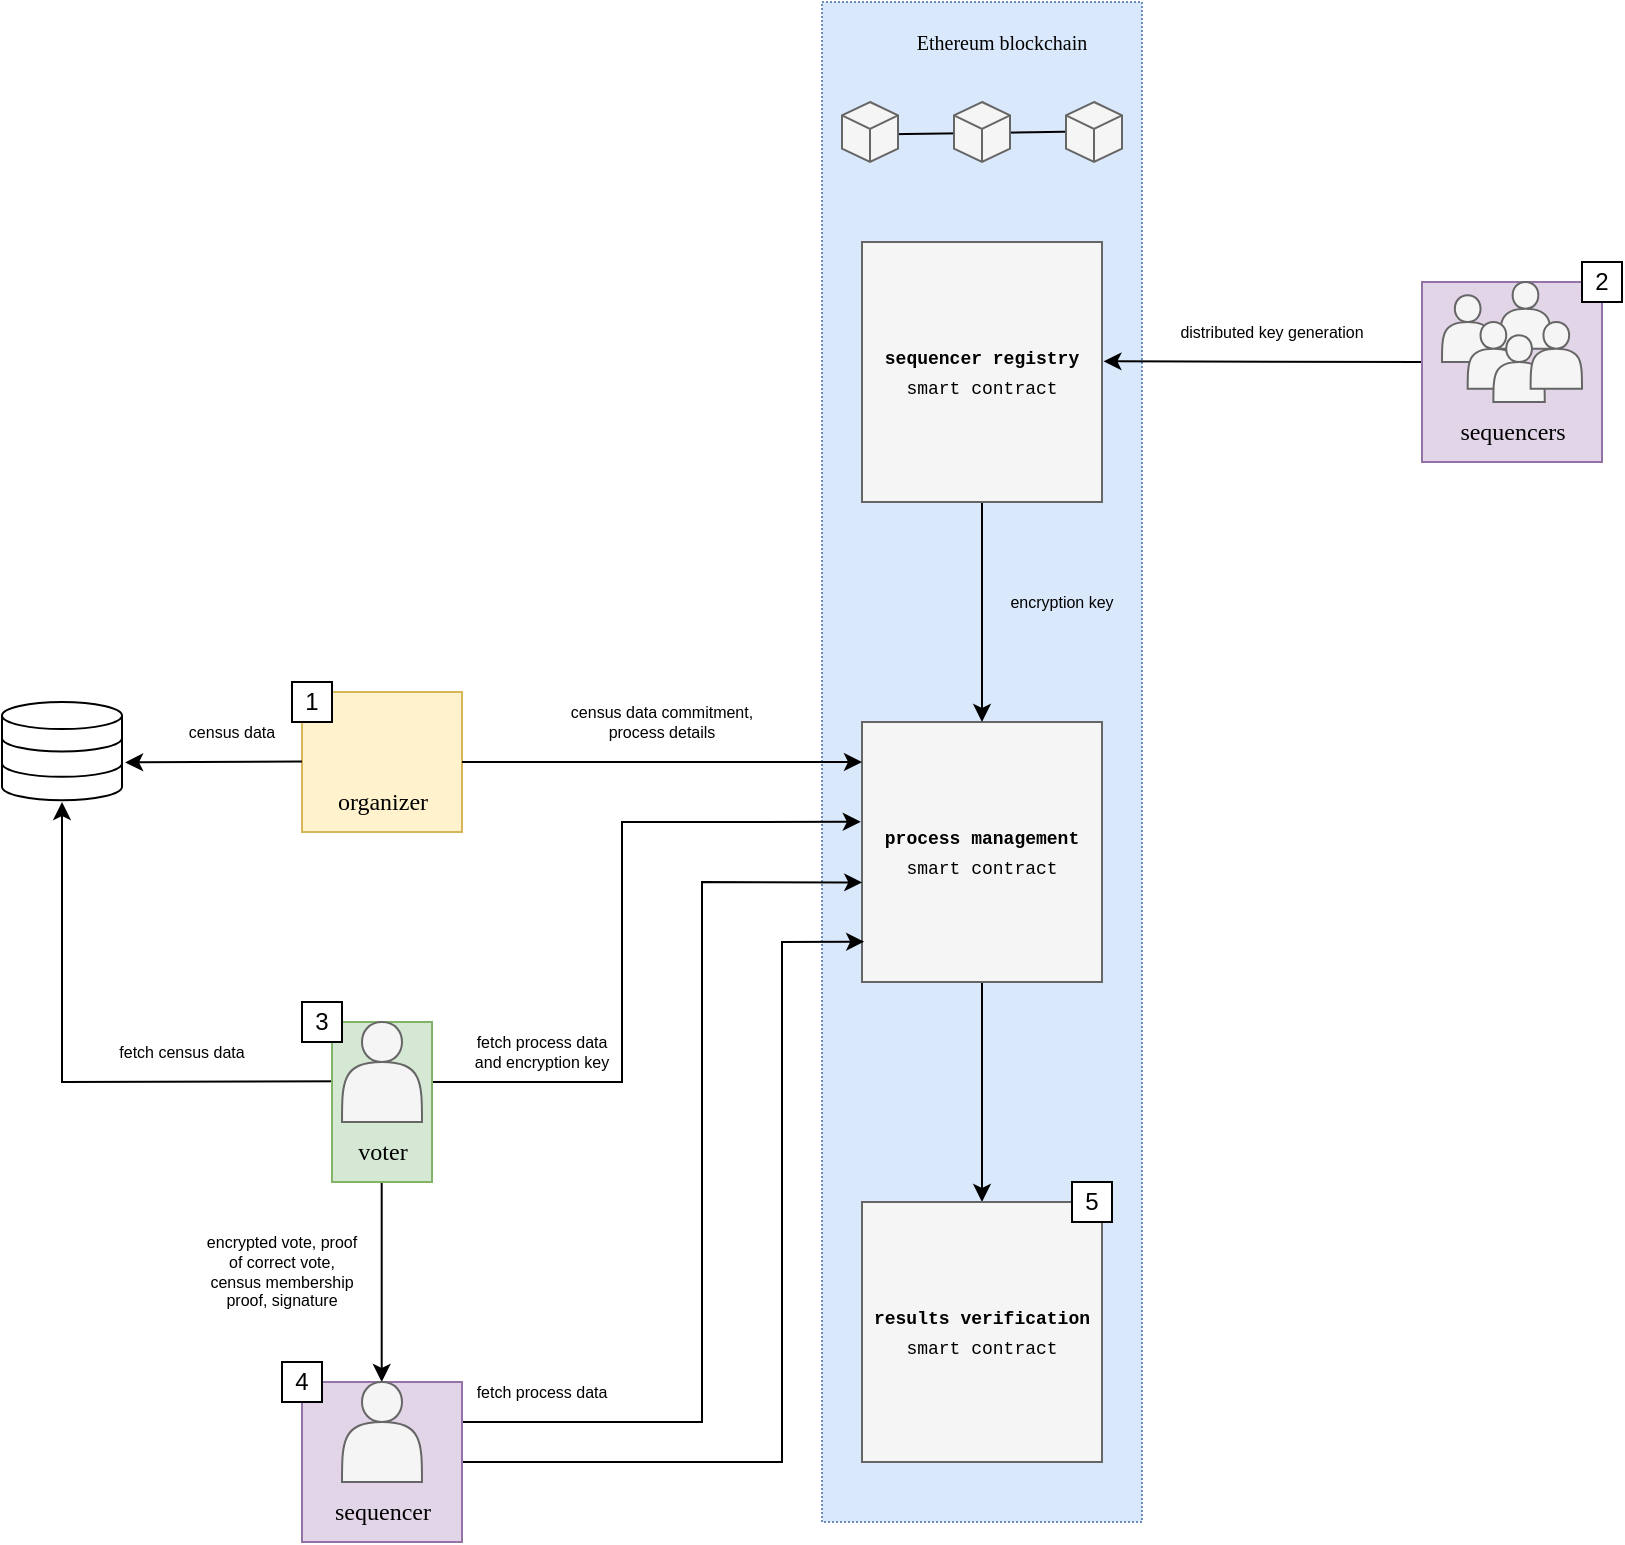 <mxfile version="25.0.3" pages="2">
  <diagram name="Copy of Page-1" id="GXqdlbCB9lpYnUvX6Q1z">
    <mxGraphModel dx="1517" dy="1728" grid="1" gridSize="10" guides="1" tooltips="1" connect="1" arrows="1" fold="1" page="1" pageScale="1" pageWidth="1100" pageHeight="850" math="0" shadow="0">
      <root>
        <mxCell id="V2N6_Z3ANFqjPdOCeADp-0" />
        <mxCell id="V2N6_Z3ANFqjPdOCeADp-1" parent="V2N6_Z3ANFqjPdOCeADp-0" />
        <mxCell id="uPCFO2vmJDgjY3oAvew6-5" value="" style="rounded=0;whiteSpace=wrap;html=1;fillColor=#dae8fc;dashed=1;dashPattern=1 1;strokeColor=#6c8ebf;" vertex="1" parent="V2N6_Z3ANFqjPdOCeADp-1">
          <mxGeometry x="460" y="-120" width="160" height="760" as="geometry" />
        </mxCell>
        <mxCell id="V2N6_Z3ANFqjPdOCeADp-2" value="" style="group" vertex="1" connectable="0" parent="V2N6_Z3ANFqjPdOCeADp-1">
          <mxGeometry x="470" y="-70" width="140" height="32.5" as="geometry" />
        </mxCell>
        <mxCell id="V2N6_Z3ANFqjPdOCeADp-3" value="" style="endArrow=none;html=1;rounded=0;entryX=0.53;entryY=0.488;entryDx=0;entryDy=0;entryPerimeter=0;" edge="1" parent="V2N6_Z3ANFqjPdOCeADp-2" target="V2N6_Z3ANFqjPdOCeADp-6">
          <mxGeometry width="50" height="50" relative="1" as="geometry">
            <mxPoint x="14" y="16.25" as="sourcePoint" />
            <mxPoint x="49" y="-24.375" as="targetPoint" />
          </mxGeometry>
        </mxCell>
        <mxCell id="V2N6_Z3ANFqjPdOCeADp-4" value="" style="html=1;shape=mxgraph.basic.isocube;isoAngle=15;fillColor=#f5f5f5;fontColor=#333333;strokeColor=#666666;" vertex="1" parent="V2N6_Z3ANFqjPdOCeADp-2">
          <mxGeometry width="28" height="30" as="geometry" />
        </mxCell>
        <mxCell id="V2N6_Z3ANFqjPdOCeADp-5" value="" style="html=1;shape=mxgraph.basic.isocube;isoAngle=15;fillColor=#f5f5f5;fontColor=#333333;strokeColor=#666666;" vertex="1" parent="V2N6_Z3ANFqjPdOCeADp-2">
          <mxGeometry x="56" width="28" height="30" as="geometry" />
        </mxCell>
        <mxCell id="V2N6_Z3ANFqjPdOCeADp-6" value="" style="html=1;shape=mxgraph.basic.isocube;isoAngle=15;fillColor=#f5f5f5;fontColor=#333333;strokeColor=#666666;" vertex="1" parent="V2N6_Z3ANFqjPdOCeADp-2">
          <mxGeometry x="112" width="28" height="30" as="geometry" />
        </mxCell>
        <mxCell id="V2N6_Z3ANFqjPdOCeADp-7" value="" style="group" vertex="1" connectable="0" parent="V2N6_Z3ANFqjPdOCeADp-1">
          <mxGeometry x="475" y="-110" width="130" height="20" as="geometry" />
        </mxCell>
        <mxCell id="V2N6_Z3ANFqjPdOCeADp-8" value="" style="shape=image;html=1;verticalAlign=top;verticalLabelPosition=bottom;labelBackgroundColor=#ffffff;imageAspect=0;aspect=fixed;image=https://cdn0.iconfinder.com/data/icons/phosphor-light-vol-2/256/currency-eth-light-128.png" vertex="1" parent="V2N6_Z3ANFqjPdOCeADp-7">
          <mxGeometry width="20" height="20" as="geometry" />
        </mxCell>
        <mxCell id="V2N6_Z3ANFqjPdOCeADp-9" value="Ethereum blockchain" style="text;strokeColor=none;align=center;fillColor=none;html=1;verticalAlign=middle;whiteSpace=wrap;rounded=0;fontFamily=Garamond;fontSize=10;" vertex="1" parent="V2N6_Z3ANFqjPdOCeADp-7">
          <mxGeometry x="20" width="110" height="20" as="geometry" />
        </mxCell>
        <mxCell id="uPCFO2vmJDgjY3oAvew6-0" value="" style="edgeStyle=orthogonalEdgeStyle;rounded=0;orthogonalLoop=1;jettySize=auto;html=1;" edge="1" parent="V2N6_Z3ANFqjPdOCeADp-1" source="V2N6_Z3ANFqjPdOCeADp-10" target="V2N6_Z3ANFqjPdOCeADp-12">
          <mxGeometry relative="1" as="geometry" />
        </mxCell>
        <mxCell id="V2N6_Z3ANFqjPdOCeADp-10" value="&lt;font style=&quot;font-size: 9px;&quot;&gt;&lt;b&gt;process management&lt;/b&gt; smart contract&lt;/font&gt;" style="rounded=0;whiteSpace=wrap;html=1;fontFamily=Courier New;fillColor=#f5f5f5;fontColor=#000000;strokeColor=#666666;" vertex="1" parent="V2N6_Z3ANFqjPdOCeADp-1">
          <mxGeometry x="480" y="240" width="120" height="130" as="geometry" />
        </mxCell>
        <mxCell id="uPCFO2vmJDgjY3oAvew6-2" value="" style="edgeStyle=orthogonalEdgeStyle;rounded=0;orthogonalLoop=1;jettySize=auto;html=1;" edge="1" parent="V2N6_Z3ANFqjPdOCeADp-1" source="V2N6_Z3ANFqjPdOCeADp-11" target="V2N6_Z3ANFqjPdOCeADp-10">
          <mxGeometry relative="1" as="geometry" />
        </mxCell>
        <mxCell id="V2N6_Z3ANFqjPdOCeADp-11" value="&lt;div&gt;&lt;font color=&quot;#000000&quot; style=&quot;font-size: 9px;&quot;&gt;&lt;b&gt;sequencer registry&lt;/b&gt;&lt;br&gt;&lt;/font&gt;&lt;/div&gt;&lt;div&gt;&lt;font color=&quot;#000000&quot; style=&quot;font-size: 9px;&quot;&gt;smart contract&lt;/font&gt;&lt;/div&gt;" style="rounded=0;whiteSpace=wrap;html=1;fontFamily=Courier New;fillColor=#f5f5f5;fontColor=#333333;strokeColor=#666666;" vertex="1" parent="V2N6_Z3ANFqjPdOCeADp-1">
          <mxGeometry x="480" width="120" height="130" as="geometry" />
        </mxCell>
        <mxCell id="V2N6_Z3ANFqjPdOCeADp-12" value="&lt;div&gt;&lt;font style=&quot;font-size: 9px;&quot;&gt;&lt;b&gt;results verification&lt;/b&gt;&lt;/font&gt;&lt;/div&gt;&lt;div&gt;&lt;font style=&quot;font-size: 9px;&quot;&gt;smart contract&lt;b&gt;&lt;br&gt;&lt;/b&gt;&lt;/font&gt;&lt;/div&gt;" style="rounded=0;whiteSpace=wrap;html=1;fontFamily=Courier New;fillColor=#f5f5f5;fontColor=#000000;strokeColor=#666666;" vertex="1" parent="V2N6_Z3ANFqjPdOCeADp-1">
          <mxGeometry x="480" y="480" width="120" height="130" as="geometry" />
        </mxCell>
        <mxCell id="V2N6_Z3ANFqjPdOCeADp-14" value="" style="group;fillColor=#fff2cc;strokeColor=#d6b656;" vertex="1" connectable="0" parent="V2N6_Z3ANFqjPdOCeADp-1">
          <mxGeometry x="200" y="225" width="80" height="70" as="geometry" />
        </mxCell>
        <mxCell id="V2N6_Z3ANFqjPdOCeADp-15" value="&lt;font face=&quot;Garamond&quot;&gt;organizer&lt;/font&gt;" style="text;html=1;align=center;verticalAlign=middle;resizable=0;points=[];autosize=1;strokeColor=none;fillColor=none;fontFamily=Helvetica;" vertex="1" parent="V2N6_Z3ANFqjPdOCeADp-14">
          <mxGeometry y="40" width="80" height="30" as="geometry" />
        </mxCell>
        <mxCell id="V2N6_Z3ANFqjPdOCeADp-16" value="" style="shape=image;html=1;verticalAlign=top;verticalLabelPosition=bottom;labelBackgroundColor=#ffffff;imageAspect=0;aspect=fixed;image=https://cdn1.iconfinder.com/data/icons/business-and-finance-20/200/vector_65_02-128.png" vertex="1" parent="V2N6_Z3ANFqjPdOCeADp-14">
          <mxGeometry x="15" width="50" height="50" as="geometry" />
        </mxCell>
        <mxCell id="uPCFO2vmJDgjY3oAvew6-19" value="" style="endArrow=classic;html=1;rounded=0;entryX=1.026;entryY=0.615;entryDx=0;entryDy=0;entryPerimeter=0;" edge="1" parent="V2N6_Z3ANFqjPdOCeADp-14" target="uPCFO2vmJDgjY3oAvew6-16">
          <mxGeometry width="50" height="50" relative="1" as="geometry">
            <mxPoint y="34.79" as="sourcePoint" />
            <mxPoint x="-80" y="35" as="targetPoint" />
          </mxGeometry>
        </mxCell>
        <mxCell id="V2N6_Z3ANFqjPdOCeADp-17" value="" style="endArrow=classic;html=1;rounded=0;" edge="1" parent="V2N6_Z3ANFqjPdOCeADp-1">
          <mxGeometry width="50" height="50" relative="1" as="geometry">
            <mxPoint x="280" y="260" as="sourcePoint" />
            <mxPoint x="480" y="260" as="targetPoint" />
          </mxGeometry>
        </mxCell>
        <mxCell id="V2N6_Z3ANFqjPdOCeADp-25" value="" style="endArrow=classic;html=1;rounded=0;entryX=1.006;entryY=0.459;entryDx=0;entryDy=0;entryPerimeter=0;" edge="1" parent="V2N6_Z3ANFqjPdOCeADp-1" target="V2N6_Z3ANFqjPdOCeADp-11">
          <mxGeometry width="50" height="50" relative="1" as="geometry">
            <mxPoint x="760" y="60" as="sourcePoint" />
            <mxPoint x="610" y="60.34" as="targetPoint" />
          </mxGeometry>
        </mxCell>
        <mxCell id="V2N6_Z3ANFqjPdOCeADp-26" value="distributed key generation" style="text;html=1;align=center;verticalAlign=middle;whiteSpace=wrap;rounded=0;fontSize=8;" vertex="1" parent="V2N6_Z3ANFqjPdOCeADp-1">
          <mxGeometry x="610" y="30" width="150" height="30" as="geometry" />
        </mxCell>
        <mxCell id="V2N6_Z3ANFqjPdOCeADp-27" value="census data commitment, process details" style="text;html=1;align=center;verticalAlign=middle;whiteSpace=wrap;rounded=0;fontSize=8;" vertex="1" parent="V2N6_Z3ANFqjPdOCeADp-1">
          <mxGeometry x="330" y="225" width="100" height="30" as="geometry" />
        </mxCell>
        <mxCell id="V2N6_Z3ANFqjPdOCeADp-29" value="" style="endArrow=classic;html=1;rounded=0;exitX=0.085;exitY=0.592;exitDx=0;exitDy=0;exitPerimeter=0;" edge="1" parent="V2N6_Z3ANFqjPdOCeADp-1" source="V2N6_Z3ANFqjPdOCeADp-13">
          <mxGeometry width="50" height="50" relative="1" as="geometry">
            <mxPoint x="200" y="420" as="sourcePoint" />
            <mxPoint x="80" y="280" as="targetPoint" />
            <Array as="points">
              <mxPoint x="80" y="420" />
            </Array>
          </mxGeometry>
        </mxCell>
        <mxCell id="V2N6_Z3ANFqjPdOCeADp-30" value="fetch census data" style="text;html=1;align=center;verticalAlign=middle;whiteSpace=wrap;rounded=0;fontSize=8;" vertex="1" parent="V2N6_Z3ANFqjPdOCeADp-1">
          <mxGeometry x="100" y="390" width="80" height="30" as="geometry" />
        </mxCell>
        <mxCell id="V2N6_Z3ANFqjPdOCeADp-31" value="" style="endArrow=classic;html=1;rounded=0;entryX=-0.005;entryY=0.384;entryDx=0;entryDy=0;entryPerimeter=0;" edge="1" parent="V2N6_Z3ANFqjPdOCeADp-1" target="V2N6_Z3ANFqjPdOCeADp-10">
          <mxGeometry width="50" height="50" relative="1" as="geometry">
            <mxPoint x="260" y="420" as="sourcePoint" />
            <mxPoint x="480" y="280" as="targetPoint" />
            <Array as="points">
              <mxPoint x="360" y="420" />
              <mxPoint x="360" y="290" />
            </Array>
          </mxGeometry>
        </mxCell>
        <mxCell id="V2N6_Z3ANFqjPdOCeADp-33" value="fetch process data and encryption key" style="text;html=1;align=center;verticalAlign=middle;whiteSpace=wrap;rounded=0;fontSize=8;" vertex="1" parent="V2N6_Z3ANFqjPdOCeADp-1">
          <mxGeometry x="280" y="390" width="80" height="30" as="geometry" />
        </mxCell>
        <mxCell id="V2N6_Z3ANFqjPdOCeADp-34" value="" style="endArrow=classic;html=1;rounded=0;" edge="1" parent="V2N6_Z3ANFqjPdOCeADp-1">
          <mxGeometry width="50" height="50" relative="1" as="geometry">
            <mxPoint x="239.85" y="470" as="sourcePoint" />
            <mxPoint x="239.85" y="570" as="targetPoint" />
            <Array as="points">
              <mxPoint x="239.85" y="570" />
            </Array>
          </mxGeometry>
        </mxCell>
        <mxCell id="V2N6_Z3ANFqjPdOCeADp-35" value="" style="endArrow=classic;html=1;rounded=0;" edge="1" parent="V2N6_Z3ANFqjPdOCeADp-1">
          <mxGeometry width="50" height="50" relative="1" as="geometry">
            <mxPoint x="280" y="420" as="sourcePoint" />
            <mxPoint x="280" y="420" as="targetPoint" />
          </mxGeometry>
        </mxCell>
        <mxCell id="V2N6_Z3ANFqjPdOCeADp-39" value="encrypted vote, proof of correct vote, census membership proof, signature" style="text;html=1;align=center;verticalAlign=middle;whiteSpace=wrap;rounded=0;fontSize=8;" vertex="1" parent="V2N6_Z3ANFqjPdOCeADp-1">
          <mxGeometry x="150" y="500" width="80" height="30" as="geometry" />
        </mxCell>
        <mxCell id="V2N6_Z3ANFqjPdOCeADp-40" value="" style="endArrow=classic;html=1;rounded=0;entryX=0.001;entryY=0.617;entryDx=0;entryDy=0;entryPerimeter=0;" edge="1" parent="V2N6_Z3ANFqjPdOCeADp-1" target="V2N6_Z3ANFqjPdOCeADp-10">
          <mxGeometry width="50" height="50" relative="1" as="geometry">
            <mxPoint x="280" y="590" as="sourcePoint" />
            <mxPoint x="480" y="300" as="targetPoint" />
            <Array as="points">
              <mxPoint x="400" y="590" />
              <mxPoint x="400" y="360" />
              <mxPoint x="400" y="320" />
            </Array>
          </mxGeometry>
        </mxCell>
        <mxCell id="V2N6_Z3ANFqjPdOCeADp-41" value="fetch process data" style="text;html=1;align=center;verticalAlign=middle;whiteSpace=wrap;rounded=0;fontSize=8;" vertex="1" parent="V2N6_Z3ANFqjPdOCeADp-1">
          <mxGeometry x="280" y="560" width="80" height="30" as="geometry" />
        </mxCell>
        <mxCell id="uPCFO2vmJDgjY3oAvew6-1" value="" style="endArrow=classic;html=1;rounded=0;entryX=0.009;entryY=0.845;entryDx=0;entryDy=0;entryPerimeter=0;" edge="1" parent="V2N6_Z3ANFqjPdOCeADp-1" target="V2N6_Z3ANFqjPdOCeADp-10">
          <mxGeometry width="50" height="50" relative="1" as="geometry">
            <mxPoint x="280" y="610" as="sourcePoint" />
            <mxPoint x="470" y="320" as="targetPoint" />
            <Array as="points">
              <mxPoint x="400" y="610" />
              <mxPoint x="440" y="610" />
              <mxPoint x="440" y="390" />
              <mxPoint x="440" y="350" />
            </Array>
          </mxGeometry>
        </mxCell>
        <mxCell id="uPCFO2vmJDgjY3oAvew6-3" value="encryption key" style="text;html=1;align=center;verticalAlign=middle;whiteSpace=wrap;rounded=0;fontSize=8;" vertex="1" parent="V2N6_Z3ANFqjPdOCeADp-1">
          <mxGeometry x="540" y="170" width="80" height="20" as="geometry" />
        </mxCell>
        <mxCell id="uPCFO2vmJDgjY3oAvew6-7" value="" style="group;fillColor=#d5e8d4;strokeColor=#82b366;" vertex="1" connectable="0" parent="V2N6_Z3ANFqjPdOCeADp-1">
          <mxGeometry x="215" y="390" width="50" height="80" as="geometry" />
        </mxCell>
        <mxCell id="V2N6_Z3ANFqjPdOCeADp-13" value="" style="shape=actor;whiteSpace=wrap;html=1;fillColor=#f5f5f5;fontColor=#333333;strokeColor=#666666;" vertex="1" parent="uPCFO2vmJDgjY3oAvew6-7">
          <mxGeometry x="5" width="40" height="50" as="geometry" />
        </mxCell>
        <mxCell id="V2N6_Z3ANFqjPdOCeADp-28" value="&lt;font face=&quot;Garamond&quot;&gt;voter&lt;/font&gt;" style="text;html=1;align=center;verticalAlign=middle;resizable=0;points=[];autosize=1;strokeColor=none;fillColor=none;fontFamily=Helvetica;" vertex="1" parent="uPCFO2vmJDgjY3oAvew6-7">
          <mxGeometry y="50" width="50" height="30" as="geometry" />
        </mxCell>
        <mxCell id="uPCFO2vmJDgjY3oAvew6-8" value="" style="group;fillColor=#e1d5e7;strokeColor=#9673a6;" vertex="1" connectable="0" parent="V2N6_Z3ANFqjPdOCeADp-1">
          <mxGeometry x="200" y="570" width="80" height="80" as="geometry" />
        </mxCell>
        <mxCell id="V2N6_Z3ANFqjPdOCeADp-37" value="" style="shape=actor;whiteSpace=wrap;html=1;fillColor=#f5f5f5;fontColor=#333333;strokeColor=#666666;" vertex="1" parent="uPCFO2vmJDgjY3oAvew6-8">
          <mxGeometry x="20" width="40" height="50" as="geometry" />
        </mxCell>
        <mxCell id="V2N6_Z3ANFqjPdOCeADp-38" value="&lt;font face=&quot;Garamond&quot;&gt;sequencer&lt;/font&gt;" style="text;html=1;align=center;verticalAlign=middle;resizable=0;points=[];autosize=1;strokeColor=none;fillColor=none;fontFamily=Helvetica;" vertex="1" parent="uPCFO2vmJDgjY3oAvew6-8">
          <mxGeometry y="50" width="80" height="30" as="geometry" />
        </mxCell>
        <mxCell id="uPCFO2vmJDgjY3oAvew6-9" value="" style="group;fillColor=#e1d5e7;strokeColor=#9673a6;" vertex="1" connectable="0" parent="V2N6_Z3ANFqjPdOCeADp-1">
          <mxGeometry x="760" y="20" width="90" height="90" as="geometry" />
        </mxCell>
        <mxCell id="V2N6_Z3ANFqjPdOCeADp-18" value="" style="group" vertex="1" connectable="0" parent="uPCFO2vmJDgjY3oAvew6-9">
          <mxGeometry x="10" width="70" height="60" as="geometry" />
        </mxCell>
        <mxCell id="V2N6_Z3ANFqjPdOCeADp-19" value="" style="shape=actor;whiteSpace=wrap;html=1;fillColor=#f5f5f5;fontColor=#333333;strokeColor=#666666;" vertex="1" parent="V2N6_Z3ANFqjPdOCeADp-18">
          <mxGeometry y="6.667" width="25.688" height="33.333" as="geometry" />
        </mxCell>
        <mxCell id="V2N6_Z3ANFqjPdOCeADp-20" value="" style="shape=actor;whiteSpace=wrap;html=1;fillColor=#f5f5f5;fontColor=#333333;strokeColor=#666666;" vertex="1" parent="V2N6_Z3ANFqjPdOCeADp-18">
          <mxGeometry x="28.899" width="25.688" height="33.333" as="geometry" />
        </mxCell>
        <mxCell id="V2N6_Z3ANFqjPdOCeADp-21" value="" style="shape=actor;whiteSpace=wrap;html=1;fillColor=#f5f5f5;fontColor=#333333;strokeColor=#666666;" vertex="1" parent="V2N6_Z3ANFqjPdOCeADp-18">
          <mxGeometry x="12.844" y="20.0" width="25.688" height="33.333" as="geometry" />
        </mxCell>
        <mxCell id="V2N6_Z3ANFqjPdOCeADp-22" value="" style="shape=actor;whiteSpace=wrap;html=1;fillColor=#f5f5f5;fontColor=#333333;strokeColor=#666666;" vertex="1" parent="V2N6_Z3ANFqjPdOCeADp-18">
          <mxGeometry x="25.688" y="26.667" width="25.688" height="33.333" as="geometry" />
        </mxCell>
        <mxCell id="V2N6_Z3ANFqjPdOCeADp-23" value="" style="shape=actor;whiteSpace=wrap;html=1;fillColor=#f5f5f5;fontColor=#333333;strokeColor=#666666;" vertex="1" parent="V2N6_Z3ANFqjPdOCeADp-18">
          <mxGeometry x="44.312" y="20.0" width="25.688" height="33.333" as="geometry" />
        </mxCell>
        <mxCell id="V2N6_Z3ANFqjPdOCeADp-24" value="&lt;font face=&quot;Garamond&quot;&gt;sequencers&lt;/font&gt;" style="text;html=1;align=center;verticalAlign=middle;resizable=0;points=[];autosize=1;strokeColor=none;fillColor=none;fontFamily=Helvetica;" vertex="1" parent="uPCFO2vmJDgjY3oAvew6-9">
          <mxGeometry y="60" width="90" height="30" as="geometry" />
        </mxCell>
        <mxCell id="uPCFO2vmJDgjY3oAvew6-16" value="" style="html=1;verticalLabelPosition=bottom;align=center;labelBackgroundColor=#ffffff;verticalAlign=top;strokeWidth=1;shadow=0;dashed=0;shape=mxgraph.ios7.icons.data;" vertex="1" parent="V2N6_Z3ANFqjPdOCeADp-1">
          <mxGeometry x="50" y="230" width="60" height="49.1" as="geometry" />
        </mxCell>
        <mxCell id="uPCFO2vmJDgjY3oAvew6-17" value="census data" style="text;html=1;align=center;verticalAlign=middle;whiteSpace=wrap;rounded=0;fontSize=8;" vertex="1" parent="V2N6_Z3ANFqjPdOCeADp-1">
          <mxGeometry x="130" y="230" width="70" height="30" as="geometry" />
        </mxCell>
        <mxCell id="uPCFO2vmJDgjY3oAvew6-21" value="1" style="whiteSpace=wrap;html=1;aspect=fixed;" vertex="1" parent="V2N6_Z3ANFqjPdOCeADp-1">
          <mxGeometry x="195" y="220" width="20" height="20" as="geometry" />
        </mxCell>
        <mxCell id="uPCFO2vmJDgjY3oAvew6-22" value="2" style="whiteSpace=wrap;html=1;aspect=fixed;" vertex="1" parent="V2N6_Z3ANFqjPdOCeADp-1">
          <mxGeometry x="840" y="10" width="20" height="20" as="geometry" />
        </mxCell>
        <mxCell id="uPCFO2vmJDgjY3oAvew6-23" value="3" style="whiteSpace=wrap;html=1;aspect=fixed;" vertex="1" parent="V2N6_Z3ANFqjPdOCeADp-1">
          <mxGeometry x="200" y="380" width="20" height="20" as="geometry" />
        </mxCell>
        <mxCell id="uPCFO2vmJDgjY3oAvew6-24" value="4" style="whiteSpace=wrap;html=1;aspect=fixed;" vertex="1" parent="V2N6_Z3ANFqjPdOCeADp-1">
          <mxGeometry x="190" y="560" width="20" height="20" as="geometry" />
        </mxCell>
        <mxCell id="uPCFO2vmJDgjY3oAvew6-25" value="5" style="whiteSpace=wrap;html=1;aspect=fixed;" vertex="1" parent="V2N6_Z3ANFqjPdOCeADp-1">
          <mxGeometry x="585" y="470" width="20" height="20" as="geometry" />
        </mxCell>
      </root>
    </mxGraphModel>
  </diagram>
  <diagram name="Copy of Copy of Page-1" id="9_ijZpfl23uZW4xNUKwr">
    <mxGraphModel dx="986" dy="571" grid="1" gridSize="10" guides="1" tooltips="1" connect="1" arrows="1" fold="1" page="1" pageScale="1" pageWidth="1100" pageHeight="850" math="0" shadow="0">
      <root>
        <mxCell id="Iu_7Bu9hSgdt7ye1YoMF-0" />
        <mxCell id="Iu_7Bu9hSgdt7ye1YoMF-1" parent="Iu_7Bu9hSgdt7ye1YoMF-0" />
        <mxCell id="ilFAUQE9p3K1V1cAkD8p-7" value="" style="rounded=0;whiteSpace=wrap;html=1;" vertex="1" parent="Iu_7Bu9hSgdt7ye1YoMF-1">
          <mxGeometry x="160" y="80" width="820" height="640" as="geometry" />
        </mxCell>
        <mxCell id="ilFAUQE9p3K1V1cAkD8p-2" value="" style="rounded=0;whiteSpace=wrap;html=1;fillColor=#f5f5f5;dashed=1;dashPattern=1 1;strokeColor=#666666;fontColor=#333333;" vertex="1" parent="Iu_7Bu9hSgdt7ye1YoMF-1">
          <mxGeometry x="410" y="600" width="80" height="100" as="geometry" />
        </mxCell>
        <mxCell id="Iu_7Bu9hSgdt7ye1YoMF-2" value="" style="rounded=0;whiteSpace=wrap;html=1;fillColor=#dae8fc;dashed=1;dashPattern=1 1;strokeColor=#6c8ebf;" vertex="1" parent="Iu_7Bu9hSgdt7ye1YoMF-1">
          <mxGeometry x="180" y="100" width="780" height="210" as="geometry" />
        </mxCell>
        <mxCell id="Iu_7Bu9hSgdt7ye1YoMF-11" value="" style="edgeStyle=orthogonalEdgeStyle;rounded=0;orthogonalLoop=1;jettySize=auto;html=1;" edge="1" parent="Iu_7Bu9hSgdt7ye1YoMF-1" source="Iu_7Bu9hSgdt7ye1YoMF-12" target="Iu_7Bu9hSgdt7ye1YoMF-15">
          <mxGeometry relative="1" as="geometry" />
        </mxCell>
        <mxCell id="Iu_7Bu9hSgdt7ye1YoMF-12" value="&lt;font style=&quot;font-size: 9px;&quot;&gt;&lt;b&gt;process management&lt;/b&gt;&lt;br&gt;smart contract&lt;/font&gt;" style="rounded=0;whiteSpace=wrap;html=1;fontFamily=Courier New;fillColor=#f5f5f5;fontColor=#000000;strokeColor=#666666;" vertex="1" parent="Iu_7Bu9hSgdt7ye1YoMF-1">
          <mxGeometry x="480" y="160" width="180" height="120" as="geometry" />
        </mxCell>
        <mxCell id="Iu_7Bu9hSgdt7ye1YoMF-13" value="" style="edgeStyle=orthogonalEdgeStyle;rounded=0;orthogonalLoop=1;jettySize=auto;html=1;" edge="1" parent="Iu_7Bu9hSgdt7ye1YoMF-1" source="Iu_7Bu9hSgdt7ye1YoMF-14" target="Iu_7Bu9hSgdt7ye1YoMF-12">
          <mxGeometry relative="1" as="geometry" />
        </mxCell>
        <mxCell id="Iu_7Bu9hSgdt7ye1YoMF-14" value="&lt;div&gt;&lt;font color=&quot;#000000&quot; style=&quot;font-size: 9px;&quot;&gt;&lt;b&gt;sequencer registry&lt;/b&gt;&lt;br&gt;&lt;/font&gt;&lt;/div&gt;&lt;div&gt;&lt;font color=&quot;#000000&quot; style=&quot;font-size: 9px;&quot;&gt;smart contract&lt;/font&gt;&lt;/div&gt;" style="rounded=0;whiteSpace=wrap;html=1;fontFamily=Courier New;fillColor=#f5f5f5;fontColor=#333333;strokeColor=#666666;" vertex="1" parent="Iu_7Bu9hSgdt7ye1YoMF-1">
          <mxGeometry x="200" y="160" width="180" height="120" as="geometry" />
        </mxCell>
        <mxCell id="Iu_7Bu9hSgdt7ye1YoMF-20" value="" style="endArrow=classic;html=1;rounded=0;" edge="1" parent="Iu_7Bu9hSgdt7ye1YoMF-1">
          <mxGeometry width="50" height="50" relative="1" as="geometry">
            <mxPoint x="450" y="440" as="sourcePoint" />
            <mxPoint x="510" y="280" as="targetPoint" />
            <Array as="points">
              <mxPoint x="450" y="400" />
              <mxPoint x="510" y="400" />
            </Array>
          </mxGeometry>
        </mxCell>
        <mxCell id="Iu_7Bu9hSgdt7ye1YoMF-21" value="" style="endArrow=classic;html=1;rounded=0;entryX=0.5;entryY=1;entryDx=0;entryDy=0;" edge="1" parent="Iu_7Bu9hSgdt7ye1YoMF-1" target="Iu_7Bu9hSgdt7ye1YoMF-14">
          <mxGeometry width="50" height="50" relative="1" as="geometry">
            <mxPoint x="290" y="440" as="sourcePoint" />
            <mxPoint x="280.0" y="280.0" as="targetPoint" />
            <Array as="points" />
          </mxGeometry>
        </mxCell>
        <mxCell id="Iu_7Bu9hSgdt7ye1YoMF-25" value="fetch census data" style="text;html=1;align=center;verticalAlign=middle;whiteSpace=wrap;rounded=0;fontSize=8;" vertex="1" parent="Iu_7Bu9hSgdt7ye1YoMF-1">
          <mxGeometry x="490" y="631" width="80" height="19.55" as="geometry" />
        </mxCell>
        <mxCell id="Iu_7Bu9hSgdt7ye1YoMF-27" value="fetch process data and encryption key" style="text;html=1;align=center;verticalAlign=middle;whiteSpace=wrap;rounded=0;fontSize=8;" vertex="1" parent="Iu_7Bu9hSgdt7ye1YoMF-1">
          <mxGeometry x="490" y="401" width="80" height="30" as="geometry" />
        </mxCell>
        <mxCell id="Iu_7Bu9hSgdt7ye1YoMF-29" value="" style="endArrow=classic;html=1;rounded=0;" edge="1" parent="Iu_7Bu9hSgdt7ye1YoMF-1">
          <mxGeometry width="50" height="50" relative="1" as="geometry">
            <mxPoint x="660" y="760" as="sourcePoint" />
            <mxPoint x="660" y="760" as="targetPoint" />
          </mxGeometry>
        </mxCell>
        <mxCell id="Iu_7Bu9hSgdt7ye1YoMF-30" value="encrypted vote, proof of correct vote, census membership proof, signature" style="text;html=1;align=center;verticalAlign=middle;whiteSpace=wrap;rounded=0;fontSize=8;" vertex="1" parent="Iu_7Bu9hSgdt7ye1YoMF-1">
          <mxGeometry x="617.5" y="460" width="135" height="30" as="geometry" />
        </mxCell>
        <mxCell id="Iu_7Bu9hSgdt7ye1YoMF-49" value="" style="html=1;verticalLabelPosition=bottom;align=center;labelBackgroundColor=#ffffff;verticalAlign=top;strokeWidth=1;shadow=0;dashed=0;shape=mxgraph.ios7.icons.data;" vertex="1" parent="Iu_7Bu9hSgdt7ye1YoMF-1">
          <mxGeometry x="420" y="620" width="60" height="50" as="geometry" />
        </mxCell>
        <mxCell id="lkK_xYMYs6qSP8etcj2q-0" value="" style="endArrow=classic;html=1;rounded=0;" edge="1" parent="Iu_7Bu9hSgdt7ye1YoMF-1">
          <mxGeometry width="50" height="50" relative="1" as="geometry">
            <mxPoint x="790" y="440" as="sourcePoint" />
            <mxPoint x="590" y="280" as="targetPoint" />
            <Array as="points">
              <mxPoint x="790" y="400" />
              <mxPoint x="680" y="400" />
              <mxPoint x="590" y="400" />
            </Array>
          </mxGeometry>
        </mxCell>
        <mxCell id="lkK_xYMYs6qSP8etcj2q-1" value="" style="endArrow=classic;html=1;rounded=0;" edge="1" parent="Iu_7Bu9hSgdt7ye1YoMF-1">
          <mxGeometry width="50" height="50" relative="1" as="geometry">
            <mxPoint x="820" y="440" as="sourcePoint" />
            <mxPoint x="630" y="280" as="targetPoint" />
            <Array as="points">
              <mxPoint x="820" y="380" />
              <mxPoint x="720" y="380" />
              <mxPoint x="630" y="380" />
            </Array>
          </mxGeometry>
        </mxCell>
        <mxCell id="lkK_xYMYs6qSP8etcj2q-2" value="" style="endArrow=classic;html=1;rounded=0;" edge="1" parent="Iu_7Bu9hSgdt7ye1YoMF-1">
          <mxGeometry width="50" height="50" relative="1" as="geometry">
            <mxPoint x="570" y="440" as="sourcePoint" />
            <mxPoint x="550" y="280" as="targetPoint" />
            <Array as="points">
              <mxPoint x="570" y="400" />
              <mxPoint x="550" y="400" />
            </Array>
          </mxGeometry>
        </mxCell>
        <mxCell id="srKLONURFAAzG-BD-hus-11" value="" style="group" vertex="1" connectable="0" parent="Iu_7Bu9hSgdt7ye1YoMF-1">
          <mxGeometry x="240" y="430" width="90" height="110" as="geometry" />
        </mxCell>
        <mxCell id="Iu_7Bu9hSgdt7ye1YoMF-41" value="" style="group;fillColor=#e1d5e7;strokeColor=#9673a6;container=0;" vertex="1" connectable="0" parent="srKLONURFAAzG-BD-hus-11">
          <mxGeometry x="10" y="10" width="80" height="100" as="geometry" />
        </mxCell>
        <mxCell id="Iu_7Bu9hSgdt7ye1YoMF-52" value="2" style="whiteSpace=wrap;html=1;aspect=fixed;" vertex="1" parent="srKLONURFAAzG-BD-hus-11">
          <mxGeometry width="20" height="20" as="geometry" />
        </mxCell>
        <mxCell id="Iu_7Bu9hSgdt7ye1YoMF-42" value="" style="group" vertex="1" connectable="0" parent="srKLONURFAAzG-BD-hus-11">
          <mxGeometry x="17" y="18" width="70" height="60" as="geometry" />
        </mxCell>
        <mxCell id="Iu_7Bu9hSgdt7ye1YoMF-43" value="" style="shape=actor;whiteSpace=wrap;html=1;fillColor=#f5f5f5;fontColor=#333333;strokeColor=#666666;" vertex="1" parent="Iu_7Bu9hSgdt7ye1YoMF-42">
          <mxGeometry y="6.667" width="25.688" height="33.333" as="geometry" />
        </mxCell>
        <mxCell id="Iu_7Bu9hSgdt7ye1YoMF-44" value="" style="shape=actor;whiteSpace=wrap;html=1;fillColor=#f5f5f5;fontColor=#333333;strokeColor=#666666;" vertex="1" parent="Iu_7Bu9hSgdt7ye1YoMF-42">
          <mxGeometry x="28.899" width="25.688" height="33.333" as="geometry" />
        </mxCell>
        <mxCell id="Iu_7Bu9hSgdt7ye1YoMF-45" value="" style="shape=actor;whiteSpace=wrap;html=1;fillColor=#f5f5f5;fontColor=#333333;strokeColor=#666666;" vertex="1" parent="Iu_7Bu9hSgdt7ye1YoMF-42">
          <mxGeometry x="12.844" y="20.0" width="25.688" height="33.333" as="geometry" />
        </mxCell>
        <mxCell id="Iu_7Bu9hSgdt7ye1YoMF-46" value="" style="shape=actor;whiteSpace=wrap;html=1;fillColor=#f5f5f5;fontColor=#333333;strokeColor=#666666;" vertex="1" parent="Iu_7Bu9hSgdt7ye1YoMF-42">
          <mxGeometry x="25.688" y="26.667" width="25.688" height="33.333" as="geometry" />
        </mxCell>
        <mxCell id="Iu_7Bu9hSgdt7ye1YoMF-47" value="" style="shape=actor;whiteSpace=wrap;html=1;fillColor=#f5f5f5;fontColor=#333333;strokeColor=#666666;" vertex="1" parent="Iu_7Bu9hSgdt7ye1YoMF-42">
          <mxGeometry x="44.312" y="20.0" width="25.688" height="33.333" as="geometry" />
        </mxCell>
        <mxCell id="srKLONURFAAzG-BD-hus-0" value="sequencers" style="text;html=1;align=center;verticalAlign=middle;whiteSpace=wrap;rounded=0;" vertex="1" parent="srKLONURFAAzG-BD-hus-11">
          <mxGeometry x="10" y="78" width="80" height="30" as="geometry" />
        </mxCell>
        <mxCell id="srKLONURFAAzG-BD-hus-13" value="" style="group" vertex="1" connectable="0" parent="Iu_7Bu9hSgdt7ye1YoMF-1">
          <mxGeometry x="400" y="430" width="90" height="110" as="geometry" />
        </mxCell>
        <mxCell id="gYZxT68eDZA619NTKZw1-5" value="" style="group" vertex="1" connectable="0" parent="srKLONURFAAzG-BD-hus-13">
          <mxGeometry x="10" y="10" width="80" height="100" as="geometry" />
        </mxCell>
        <mxCell id="Iu_7Bu9hSgdt7ye1YoMF-16" value="" style="group;fillColor=#fff2cc;strokeColor=#d6b656;container=0;" vertex="1" connectable="0" parent="gYZxT68eDZA619NTKZw1-5">
          <mxGeometry width="80" height="100" as="geometry" />
        </mxCell>
        <mxCell id="Iu_7Bu9hSgdt7ye1YoMF-18" value="" style="shape=image;html=1;verticalAlign=top;verticalLabelPosition=bottom;labelBackgroundColor=#ffffff;imageAspect=0;aspect=fixed;image=https://cdn1.iconfinder.com/data/icons/business-and-finance-20/200/vector_65_02-128.png" vertex="1" parent="gYZxT68eDZA619NTKZw1-5">
          <mxGeometry x="10" y="10" width="60" height="60" as="geometry" />
        </mxCell>
        <mxCell id="srKLONURFAAzG-BD-hus-1" value="organizer" style="text;html=1;align=center;verticalAlign=middle;whiteSpace=wrap;rounded=0;" vertex="1" parent="gYZxT68eDZA619NTKZw1-5">
          <mxGeometry y="70" width="80" height="30" as="geometry" />
        </mxCell>
        <mxCell id="Iu_7Bu9hSgdt7ye1YoMF-51" value="1" style="whiteSpace=wrap;html=1;aspect=fixed;" vertex="1" parent="srKLONURFAAzG-BD-hus-13">
          <mxGeometry width="20" height="20" as="geometry" />
        </mxCell>
        <mxCell id="srKLONURFAAzG-BD-hus-14" value="" style="group" vertex="1" connectable="0" parent="Iu_7Bu9hSgdt7ye1YoMF-1">
          <mxGeometry x="520" y="430" width="90" height="110" as="geometry" />
        </mxCell>
        <mxCell id="Iu_7Bu9hSgdt7ye1YoMF-35" value="" style="group;fillColor=#d5e8d4;strokeColor=#82b366;container=0;" vertex="1" connectable="0" parent="srKLONURFAAzG-BD-hus-14">
          <mxGeometry x="10" y="10" width="80" height="100" as="geometry" />
        </mxCell>
        <mxCell id="Iu_7Bu9hSgdt7ye1YoMF-53" value="3" style="whiteSpace=wrap;html=1;aspect=fixed;" vertex="1" parent="srKLONURFAAzG-BD-hus-14">
          <mxGeometry width="20" height="20" as="geometry" />
        </mxCell>
        <mxCell id="Iu_7Bu9hSgdt7ye1YoMF-36" value="" style="shape=actor;whiteSpace=wrap;html=1;fillColor=#f5f5f5;fontColor=#333333;strokeColor=#666666;" vertex="1" parent="srKLONURFAAzG-BD-hus-14">
          <mxGeometry x="30" y="28" width="40" height="50" as="geometry" />
        </mxCell>
        <mxCell id="srKLONURFAAzG-BD-hus-6" value="voter" style="text;html=1;align=center;verticalAlign=middle;whiteSpace=wrap;rounded=0;" vertex="1" parent="srKLONURFAAzG-BD-hus-14">
          <mxGeometry x="10" y="80" width="80" height="30" as="geometry" />
        </mxCell>
        <mxCell id="ilFAUQE9p3K1V1cAkD8p-1" value="" style="edgeStyle=orthogonalEdgeStyle;rounded=0;orthogonalLoop=1;jettySize=auto;html=1;" edge="1" parent="srKLONURFAAzG-BD-hus-14">
          <mxGeometry relative="1" as="geometry">
            <mxPoint x="89.2" y="60" as="sourcePoint" />
            <mxPoint x="240" y="60" as="targetPoint" />
          </mxGeometry>
        </mxCell>
        <mxCell id="srKLONURFAAzG-BD-hus-15" value="" style="group" vertex="1" connectable="0" parent="Iu_7Bu9hSgdt7ye1YoMF-1">
          <mxGeometry x="750" y="430" width="90" height="110" as="geometry" />
        </mxCell>
        <mxCell id="srKLONURFAAzG-BD-hus-7" value="" style="group;fillColor=#e1d5e7;strokeColor=#9673a6;container=0;" vertex="1" connectable="0" parent="srKLONURFAAzG-BD-hus-15">
          <mxGeometry x="10" y="10" width="80" height="100" as="geometry" />
        </mxCell>
        <mxCell id="srKLONURFAAzG-BD-hus-8" value="4" style="whiteSpace=wrap;html=1;aspect=fixed;" vertex="1" parent="srKLONURFAAzG-BD-hus-15">
          <mxGeometry width="20" height="20" as="geometry" />
        </mxCell>
        <mxCell id="srKLONURFAAzG-BD-hus-9" value="" style="shape=actor;whiteSpace=wrap;html=1;fillColor=#f5f5f5;fontColor=#333333;strokeColor=#666666;" vertex="1" parent="srKLONURFAAzG-BD-hus-15">
          <mxGeometry x="30" y="28" width="40" height="50" as="geometry" />
        </mxCell>
        <mxCell id="srKLONURFAAzG-BD-hus-10" value="sequencer" style="text;html=1;align=center;verticalAlign=middle;whiteSpace=wrap;rounded=0;" vertex="1" parent="srKLONURFAAzG-BD-hus-15">
          <mxGeometry x="10" y="80" width="80" height="30" as="geometry" />
        </mxCell>
        <mxCell id="Iu_7Bu9hSgdt7ye1YoMF-9" value="" style="shape=image;html=1;verticalAlign=top;verticalLabelPosition=bottom;labelBackgroundColor=#ffffff;imageAspect=0;aspect=fixed;image=https://cdn0.iconfinder.com/data/icons/phosphor-light-vol-2/256/currency-eth-light-128.png" vertex="1" parent="Iu_7Bu9hSgdt7ye1YoMF-1">
          <mxGeometry x="500" y="120" width="20" height="20" as="geometry" />
        </mxCell>
        <mxCell id="Iu_7Bu9hSgdt7ye1YoMF-10" value="&lt;div align=&quot;right&quot;&gt;Ethereum blockchain&lt;/div&gt;" style="text;strokeColor=none;align=right;fillColor=none;html=1;verticalAlign=middle;whiteSpace=wrap;rounded=0;fontFamily=Garamond;fontSize=10;" vertex="1" parent="Iu_7Bu9hSgdt7ye1YoMF-1">
          <mxGeometry x="520" y="120" width="110" height="20" as="geometry" />
        </mxCell>
        <mxCell id="Iu_7Bu9hSgdt7ye1YoMF-15" value="&lt;div&gt;&lt;font style=&quot;font-size: 9px;&quot;&gt;&lt;b&gt;results verification&lt;/b&gt;&lt;/font&gt;&lt;/div&gt;&lt;div&gt;&lt;font style=&quot;font-size: 9px;&quot;&gt;smart contract&lt;b&gt;&lt;br&gt;&lt;/b&gt;&lt;/font&gt;&lt;/div&gt;" style="rounded=0;whiteSpace=wrap;html=1;fontFamily=Courier New;fillColor=#f5f5f5;fontColor=#000000;strokeColor=#666666;" vertex="1" parent="Iu_7Bu9hSgdt7ye1YoMF-1">
          <mxGeometry x="760" y="155" width="180" height="130" as="geometry" />
        </mxCell>
        <mxCell id="Iu_7Bu9hSgdt7ye1YoMF-55" value="5" style="whiteSpace=wrap;html=1;aspect=fixed;" vertex="1" parent="Iu_7Bu9hSgdt7ye1YoMF-1">
          <mxGeometry x="750" y="145" width="20" height="20" as="geometry" />
        </mxCell>
        <mxCell id="lznc5bEyJSZAmeDWeBLt-0" value="" style="edgeStyle=orthogonalEdgeStyle;rounded=0;orthogonalLoop=1;jettySize=auto;html=1;" edge="1" parent="Iu_7Bu9hSgdt7ye1YoMF-1" source="srKLONURFAAzG-BD-hus-1" target="Iu_7Bu9hSgdt7ye1YoMF-49">
          <mxGeometry relative="1" as="geometry" />
        </mxCell>
        <mxCell id="lznc5bEyJSZAmeDWeBLt-5" value="" style="edgeStyle=orthogonalEdgeStyle;rounded=0;orthogonalLoop=1;jettySize=auto;html=1;exitX=0.5;exitY=1;exitDx=0;exitDy=0;entryX=1.017;entryY=0.611;entryDx=0;entryDy=0;entryPerimeter=0;" edge="1" parent="Iu_7Bu9hSgdt7ye1YoMF-1" source="srKLONURFAAzG-BD-hus-6" target="Iu_7Bu9hSgdt7ye1YoMF-49">
          <mxGeometry relative="1" as="geometry">
            <mxPoint x="570" y="540" as="sourcePoint" />
            <mxPoint x="570" y="630" as="targetPoint" />
            <Array as="points">
              <mxPoint x="570" y="650" />
            </Array>
          </mxGeometry>
        </mxCell>
        <mxCell id="lm6KFXZ0J-xEOVUp7bA3-0" value="collect census data" style="text;html=1;align=center;verticalAlign=middle;whiteSpace=wrap;rounded=0;fontSize=8;" vertex="1" parent="Iu_7Bu9hSgdt7ye1YoMF-1">
          <mxGeometry x="450" y="560" width="50" height="30" as="geometry" />
        </mxCell>
        <mxCell id="WomZZaRZjT9QcHENkQK_-0" value="census data commitment, process details" style="text;html=1;align=center;verticalAlign=middle;whiteSpace=wrap;rounded=0;fontSize=8;" vertex="1" parent="Iu_7Bu9hSgdt7ye1YoMF-1">
          <mxGeometry x="405" y="370" width="110" height="30" as="geometry" />
        </mxCell>
        <mxCell id="_AIhl84Dl-MKm8ExY_EF-0" value="fetch process data" style="text;html=1;align=center;verticalAlign=middle;whiteSpace=wrap;rounded=0;fontSize=8;" vertex="1" parent="Iu_7Bu9hSgdt7ye1YoMF-1">
          <mxGeometry x="710" y="399" width="80" height="30" as="geometry" />
        </mxCell>
        <mxCell id="_AIhl84Dl-MKm8ExY_EF-1" value="processed votes and proofs" style="text;html=1;align=center;verticalAlign=middle;whiteSpace=wrap;rounded=0;fontSize=8;" vertex="1" parent="Iu_7Bu9hSgdt7ye1YoMF-1">
          <mxGeometry x="650" y="350" width="70" height="30" as="geometry" />
        </mxCell>
        <mxCell id="ilFAUQE9p3K1V1cAkD8p-0" value="distributed&lt;br&gt;key generation" style="text;html=1;align=center;verticalAlign=middle;whiteSpace=wrap;rounded=0;fontSize=8;" vertex="1" parent="Iu_7Bu9hSgdt7ye1YoMF-1">
          <mxGeometry x="230" y="360" width="60" height="30" as="geometry" />
        </mxCell>
        <mxCell id="ilFAUQE9p3K1V1cAkD8p-8" value="encryption key" style="text;html=1;align=center;verticalAlign=middle;whiteSpace=wrap;rounded=0;fontSize=8;" vertex="1" parent="Iu_7Bu9hSgdt7ye1YoMF-1">
          <mxGeometry x="380" y="190" width="100" height="30" as="geometry" />
        </mxCell>
        <mxCell id="ilFAUQE9p3K1V1cAkD8p-9" value="encrypted results" style="text;html=1;align=center;verticalAlign=middle;whiteSpace=wrap;rounded=0;fontSize=8;" vertex="1" parent="Iu_7Bu9hSgdt7ye1YoMF-1">
          <mxGeometry x="660" y="190" width="100" height="30" as="geometry" />
        </mxCell>
        <mxCell id="r84E_1G94DKbnbEAxcN0-0" value="census data" style="text;html=1;align=center;verticalAlign=middle;whiteSpace=wrap;rounded=0;fontSize=8;" vertex="1" parent="Iu_7Bu9hSgdt7ye1YoMF-1">
          <mxGeometry x="425" y="669.1" width="50" height="30" as="geometry" />
        </mxCell>
      </root>
    </mxGraphModel>
  </diagram>
</mxfile>
